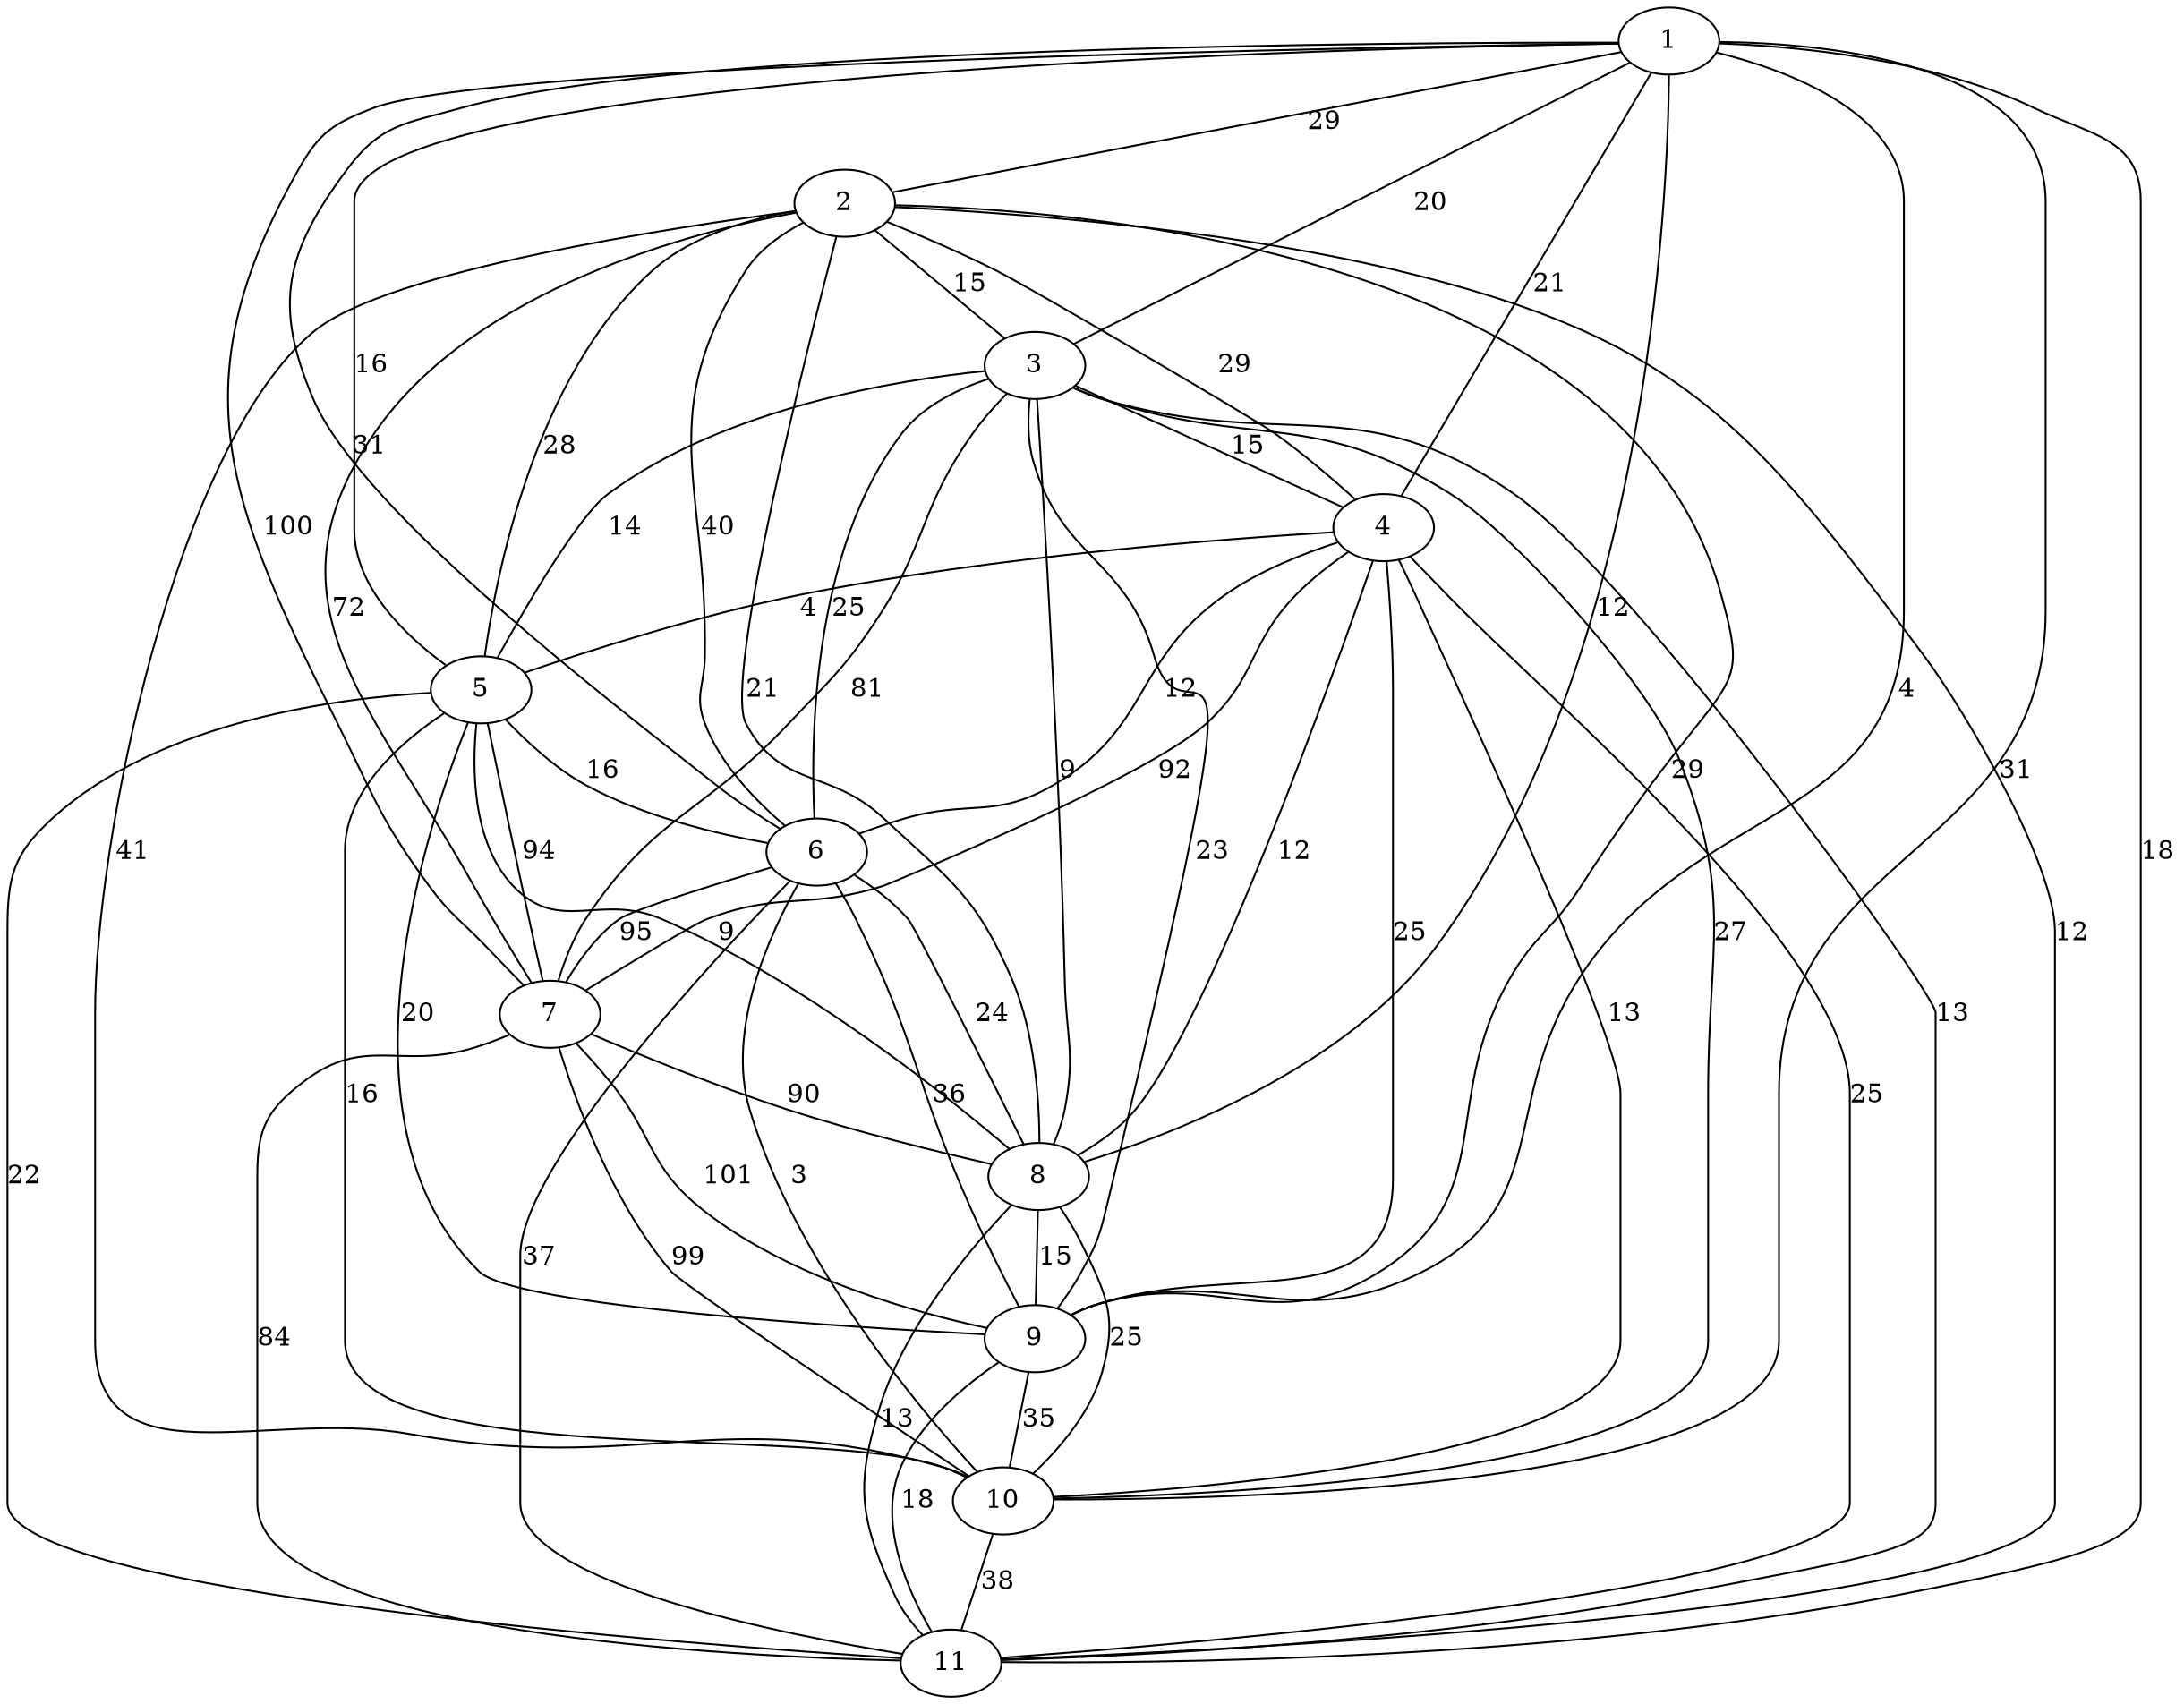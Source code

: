 graph ourgraph {
	1 -- 2 [label = "29"];
	1 -- 3 [label = "20"];
	1 -- 4 [label = "21"];
	1 -- 5 [label = "16"];
	1 -- 6 [label = "31"];
	1 -- 7 [label = "100"];
	1 -- 8 [label = "12"];
	1 -- 9 [label = "4"];
	1 -- 10 [label = "31"];
	1 -- 11 [label = "18"];
	2 -- 3 [label = "15"];
	2 -- 4 [label = "29"];
	2 -- 5 [label = "28"];
	2 -- 6 [label = "40"];
	2 -- 7 [label = "72"];
	2 -- 8 [label = "21"];
	2 -- 9 [label = "29"];
	2 -- 10 [label = "41"];
	2 -- 11 [label = "12"];
	3 -- 4 [label = "15"];
	3 -- 5 [label = "14"];
	3 -- 6 [label = "25"];
	3 -- 7 [label = "81"];
	3 -- 8 [label = "9"];
	3 -- 9 [label = "23"];
	3 -- 10 [label = "27"];
	3 -- 11 [label = "13"];
	4 -- 5 [label = "4"];
	4 -- 6 [label = "12"];
	4 -- 7 [label = "92"];
	4 -- 8 [label = "12"];
	4 -- 9 [label = "25"];
	4 -- 10 [label = "13"];
	4 -- 11 [label = "25"];
	5 -- 6 [label = "16"];
	5 -- 7 [label = "94"];
	5 -- 8 [label = "9"];
	5 -- 9 [label = "20"];
	5 -- 10 [label = "16"];
	5 -- 11 [label = "22"];
	6 -- 7 [label = "95"];
	6 -- 8 [label = "24"];
	6 -- 9 [label = "36"];
	6 -- 10 [label = "3"];
	6 -- 11 [label = "37"];
	7 -- 8 [label = "90"];
	7 -- 9 [label = "101"];
	7 -- 10 [label = "99"];
	7 -- 11 [label = "84"];
	8 -- 9 [label = "15"];
	8 -- 10 [label = "25"];
	8 -- 11 [label = "13"];
	9 -- 10 [label = "35"];
	9 -- 11 [label = "18"];
	10 -- 11 [label = "38"];
}